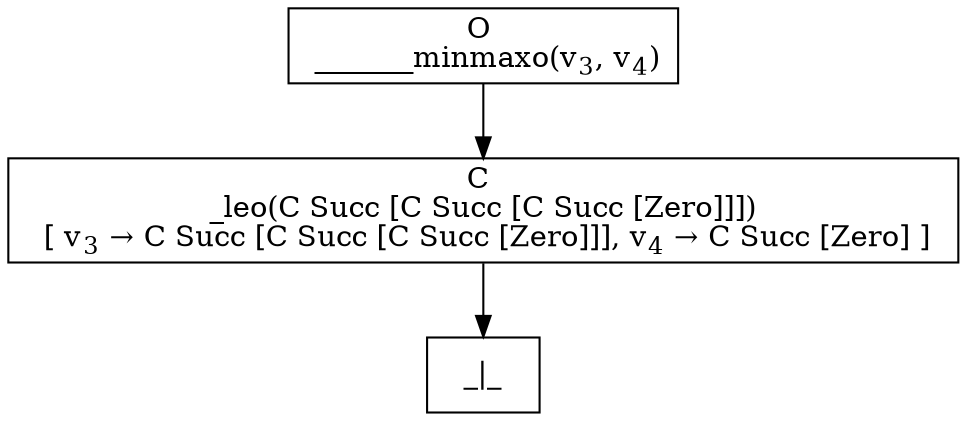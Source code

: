 digraph {
    graph [rankdir=TB
          ,bgcolor=transparent];
    node [shape=box
         ,fillcolor=white
         ,style=filled];
    0 [label=<O <BR/> _______minmaxo(v<SUB>3</SUB>, v<SUB>4</SUB>)>];
    1 [label=<C <BR/> _leo(C Succ [C Succ [C Succ [Zero]]]) <BR/>  [ v<SUB>3</SUB> &rarr; C Succ [C Succ [C Succ [Zero]]], v<SUB>4</SUB> &rarr; C Succ [Zero] ] >];
    2 [label=<_|_>];
    0 -> 1 [label=""];
    1 -> 2 [label=""];
}